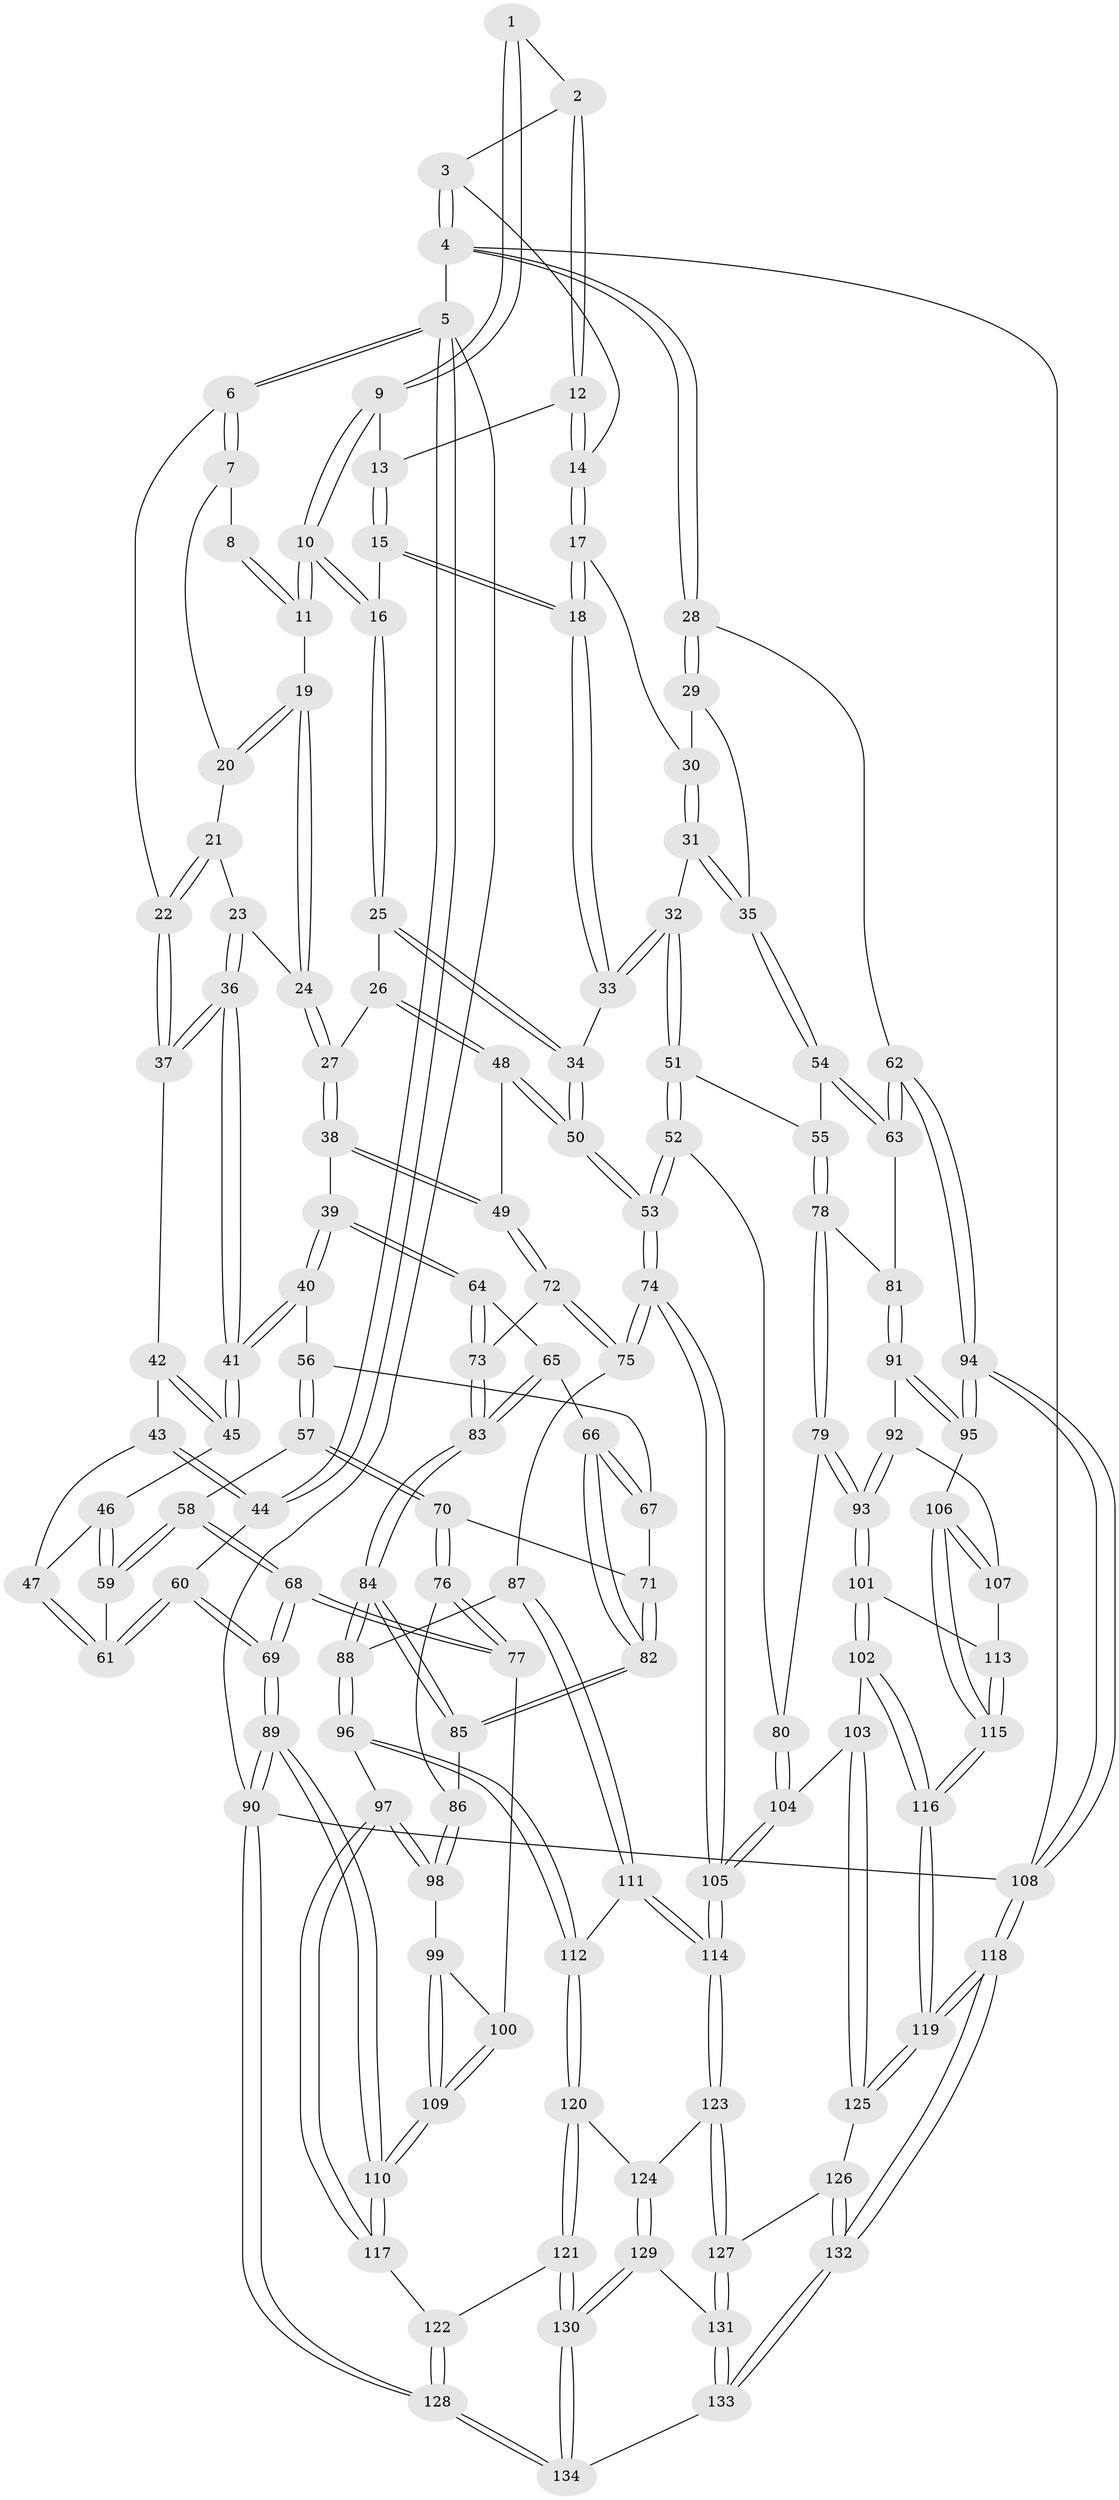 // coarse degree distribution, {3: 0.0967741935483871, 4: 0.3978494623655914, 6: 0.16129032258064516, 5: 0.3225806451612903, 7: 0.010752688172043012, 2: 0.010752688172043012}
// Generated by graph-tools (version 1.1) at 2025/24/03/03/25 07:24:35]
// undirected, 134 vertices, 332 edges
graph export_dot {
graph [start="1"]
  node [color=gray90,style=filled];
  1 [pos="+0.5630380065254299+0"];
  2 [pos="+0.6081740455299548+0"];
  3 [pos="+0.9157676586556595+0"];
  4 [pos="+1+0"];
  5 [pos="+0+0"];
  6 [pos="+0.14885877953830756+0"];
  7 [pos="+0.1774415605103783+0"];
  8 [pos="+0.525286715441739+0"];
  9 [pos="+0.5618074587660593+0"];
  10 [pos="+0.5163629176856922+0.06934635309517308"];
  11 [pos="+0.42224332238285717+0.06192723336705349"];
  12 [pos="+0.6901083642522368+0.036101812642451145"];
  13 [pos="+0.6431598933919181+0.049638525898628785"];
  14 [pos="+0.8230564184076862+0.05705889088013014"];
  15 [pos="+0.6462495318725395+0.13771741375946442"];
  16 [pos="+0.5211308968965837+0.0852805634196901"];
  17 [pos="+0.8234213166318634+0.07754650674792361"];
  18 [pos="+0.6755941442340038+0.1774735919508088"];
  19 [pos="+0.39149791086706975+0.06608405736279499"];
  20 [pos="+0.18191636799716507+0"];
  21 [pos="+0.27608375696075005+0.08851722407032529"];
  22 [pos="+0.15040529888855572+0.17816689659155002"];
  23 [pos="+0.34510370638855387+0.17096202140083125"];
  24 [pos="+0.35638210152020516+0.168945987009138"];
  25 [pos="+0.48349142890039204+0.2080320759686713"];
  26 [pos="+0.47519537955513946+0.20939965449792727"];
  27 [pos="+0.41908545964152005+0.20575062227310703"];
  28 [pos="+1+0.10912212398467358"];
  29 [pos="+0.9304414462333654+0.1452292616170548"];
  30 [pos="+0.8280293076304635+0.08311796932775091"];
  31 [pos="+0.8251314976622786+0.2964807021772006"];
  32 [pos="+0.7332740071005447+0.30397377353639904"];
  33 [pos="+0.6613127020432249+0.23278764333050592"];
  34 [pos="+0.5769588454088705+0.26352622108996543"];
  35 [pos="+0.909723082222415+0.3315359212388562"];
  36 [pos="+0.28922434914073053+0.2097372385899127"];
  37 [pos="+0.15037454422186514+0.17835512601055076"];
  38 [pos="+0.3554179012398198+0.4007353046619848"];
  39 [pos="+0.3475041149374917+0.4014399177882709"];
  40 [pos="+0.2902135572670659+0.38750471460723424"];
  41 [pos="+0.2855864244171178+0.38073395539602795"];
  42 [pos="+0.1500569310792925+0.17863987227414016"];
  43 [pos="+0.10711754195128691+0.17811453198476715"];
  44 [pos="+0+0"];
  45 [pos="+0.1407487739204571+0.3135942403416738"];
  46 [pos="+0.1189213096827342+0.3273882116169759"];
  47 [pos="+0+0.30671661734397043"];
  48 [pos="+0.42867855828503576+0.41802497932651356"];
  49 [pos="+0.42502230221348375+0.4177045070356978"];
  50 [pos="+0.5250404391166864+0.44483904404286795"];
  51 [pos="+0.7026999487627783+0.44018353251141035"];
  52 [pos="+0.6346978607112262+0.5221010132165467"];
  53 [pos="+0.5906678578092904+0.5261300907021048"];
  54 [pos="+0.965028441421932+0.39055003258105414"];
  55 [pos="+0.8583481938738865+0.4361354036982871"];
  56 [pos="+0.2854824920734158+0.393028846862725"];
  57 [pos="+0.11529202185903299+0.463420798805471"];
  58 [pos="+0.09485186780849637+0.4580217623324837"];
  59 [pos="+0.09208948515332945+0.44742524632654784"];
  60 [pos="+0+0.3135745327839899"];
  61 [pos="+0+0.3204425325347718"];
  62 [pos="+1+0.4359181989219109"];
  63 [pos="+1+0.4293821886721373"];
  64 [pos="+0.3410269375191408+0.46523884775952695"];
  65 [pos="+0.29811270662098494+0.5436946316952749"];
  66 [pos="+0.280507369578234+0.5448514626640344"];
  67 [pos="+0.2579336665782282+0.45683272565416927"];
  68 [pos="+0+0.5891995190514443"];
  69 [pos="+0+0.6292742038260193"];
  70 [pos="+0.1807644020190653+0.5304233190818526"];
  71 [pos="+0.20959036919849006+0.517789146008655"];
  72 [pos="+0.3857869437262679+0.5647486990000534"];
  73 [pos="+0.3530526471747494+0.5685000459075283"];
  74 [pos="+0.5460027816366897+0.6034347489998297"];
  75 [pos="+0.5092532116483997+0.6156215769314947"];
  76 [pos="+0.16499173553718016+0.5897760777189686"];
  77 [pos="+0.10887804250567351+0.6308485721092146"];
  78 [pos="+0.8048461685726656+0.5367218455913477"];
  79 [pos="+0.7275662878835903+0.5747154169809197"];
  80 [pos="+0.6983591262603893+0.5631498200984419"];
  81 [pos="+0.9197655432939218+0.5532481618225532"];
  82 [pos="+0.2619098491024879+0.5637198369617408"];
  83 [pos="+0.34409350373214487+0.577018543909897"];
  84 [pos="+0.3300495163720952+0.6132077988452449"];
  85 [pos="+0.2605922912118365+0.5835263077886477"];
  86 [pos="+0.23070005490022596+0.6084435203004187"];
  87 [pos="+0.4970437135810358+0.6240650069474071"];
  88 [pos="+0.3376697770010524+0.6605542393806231"];
  89 [pos="+0+1"];
  90 [pos="+0+1"];
  91 [pos="+0.8843821482981221+0.6256244519384285"];
  92 [pos="+0.8544783644176382+0.6493214333732048"];
  93 [pos="+0.8085259329782176+0.659672836586699"];
  94 [pos="+1+0.668747927084803"];
  95 [pos="+1+0.7103455016970907"];
  96 [pos="+0.2979648692617689+0.733072134800441"];
  97 [pos="+0.2966088090747359+0.7334426404991691"];
  98 [pos="+0.2691205118019496+0.7189979954332274"];
  99 [pos="+0.24452079764226084+0.7166089820238011"];
  100 [pos="+0.11929015661603287+0.6513991807401617"];
  101 [pos="+0.8018915216429021+0.6879657188678231"];
  102 [pos="+0.741762915944895+0.7858339651701978"];
  103 [pos="+0.7245470254014184+0.7886703262769416"];
  104 [pos="+0.6919636661514256+0.7784173103198877"];
  105 [pos="+0.5901272936502491+0.7743101799662697"];
  106 [pos="+0.9920117166183717+0.7409077967843982"];
  107 [pos="+0.9029057342649837+0.704185125811213"];
  108 [pos="+1+1"];
  109 [pos="+0.10704258788060741+0.787908923539975"];
  110 [pos="+0.05464677951686844+0.8922935483752912"];
  111 [pos="+0.4295997643340663+0.7341825136710698"];
  112 [pos="+0.38027551811686644+0.771911851915982"];
  113 [pos="+0.8747605796883686+0.7606359922960977"];
  114 [pos="+0.5736801714983019+0.7974054597368919"];
  115 [pos="+0.9023489553937469+0.835656931624805"];
  116 [pos="+0.8816495441610501+0.8843788078803417"];
  117 [pos="+0.24481635353853323+0.8520825355310327"];
  118 [pos="+1+1"];
  119 [pos="+0.9167777407019689+1"];
  120 [pos="+0.4355520545664649+0.868127037342451"];
  121 [pos="+0.3884786328063039+0.9115866816841083"];
  122 [pos="+0.2881838373834935+0.900659400728928"];
  123 [pos="+0.5504602549882638+0.8436493150909532"];
  124 [pos="+0.49031412957548354+0.8709717153787815"];
  125 [pos="+0.6979054749884047+0.924490123097235"];
  126 [pos="+0.6708702444704795+0.9317470074891127"];
  127 [pos="+0.6030707224359896+0.909003287451422"];
  128 [pos="+0.1761023271534159+1"];
  129 [pos="+0.4961730900161787+0.9185563046513624"];
  130 [pos="+0.3820549824046895+1"];
  131 [pos="+0.5653335033410326+1"];
  132 [pos="+0.6105011929046771+1"];
  133 [pos="+0.5766094930715308+1"];
  134 [pos="+0.38156619428273086+1"];
  1 -- 2;
  1 -- 9;
  1 -- 9;
  2 -- 3;
  2 -- 12;
  2 -- 12;
  3 -- 4;
  3 -- 4;
  3 -- 14;
  4 -- 5;
  4 -- 28;
  4 -- 28;
  4 -- 108;
  5 -- 6;
  5 -- 6;
  5 -- 44;
  5 -- 44;
  5 -- 90;
  6 -- 7;
  6 -- 7;
  6 -- 22;
  7 -- 8;
  7 -- 20;
  8 -- 11;
  8 -- 11;
  9 -- 10;
  9 -- 10;
  9 -- 13;
  10 -- 11;
  10 -- 11;
  10 -- 16;
  10 -- 16;
  11 -- 19;
  12 -- 13;
  12 -- 14;
  12 -- 14;
  13 -- 15;
  13 -- 15;
  14 -- 17;
  14 -- 17;
  15 -- 16;
  15 -- 18;
  15 -- 18;
  16 -- 25;
  16 -- 25;
  17 -- 18;
  17 -- 18;
  17 -- 30;
  18 -- 33;
  18 -- 33;
  19 -- 20;
  19 -- 20;
  19 -- 24;
  19 -- 24;
  20 -- 21;
  21 -- 22;
  21 -- 22;
  21 -- 23;
  22 -- 37;
  22 -- 37;
  23 -- 24;
  23 -- 36;
  23 -- 36;
  24 -- 27;
  24 -- 27;
  25 -- 26;
  25 -- 34;
  25 -- 34;
  26 -- 27;
  26 -- 48;
  26 -- 48;
  27 -- 38;
  27 -- 38;
  28 -- 29;
  28 -- 29;
  28 -- 62;
  29 -- 30;
  29 -- 35;
  30 -- 31;
  30 -- 31;
  31 -- 32;
  31 -- 35;
  31 -- 35;
  32 -- 33;
  32 -- 33;
  32 -- 51;
  32 -- 51;
  33 -- 34;
  34 -- 50;
  34 -- 50;
  35 -- 54;
  35 -- 54;
  36 -- 37;
  36 -- 37;
  36 -- 41;
  36 -- 41;
  37 -- 42;
  38 -- 39;
  38 -- 49;
  38 -- 49;
  39 -- 40;
  39 -- 40;
  39 -- 64;
  39 -- 64;
  40 -- 41;
  40 -- 41;
  40 -- 56;
  41 -- 45;
  41 -- 45;
  42 -- 43;
  42 -- 45;
  42 -- 45;
  43 -- 44;
  43 -- 44;
  43 -- 47;
  44 -- 60;
  45 -- 46;
  46 -- 47;
  46 -- 59;
  46 -- 59;
  47 -- 61;
  47 -- 61;
  48 -- 49;
  48 -- 50;
  48 -- 50;
  49 -- 72;
  49 -- 72;
  50 -- 53;
  50 -- 53;
  51 -- 52;
  51 -- 52;
  51 -- 55;
  52 -- 53;
  52 -- 53;
  52 -- 80;
  53 -- 74;
  53 -- 74;
  54 -- 55;
  54 -- 63;
  54 -- 63;
  55 -- 78;
  55 -- 78;
  56 -- 57;
  56 -- 57;
  56 -- 67;
  57 -- 58;
  57 -- 70;
  57 -- 70;
  58 -- 59;
  58 -- 59;
  58 -- 68;
  58 -- 68;
  59 -- 61;
  60 -- 61;
  60 -- 61;
  60 -- 69;
  60 -- 69;
  62 -- 63;
  62 -- 63;
  62 -- 94;
  62 -- 94;
  63 -- 81;
  64 -- 65;
  64 -- 73;
  64 -- 73;
  65 -- 66;
  65 -- 83;
  65 -- 83;
  66 -- 67;
  66 -- 67;
  66 -- 82;
  66 -- 82;
  67 -- 71;
  68 -- 69;
  68 -- 69;
  68 -- 77;
  68 -- 77;
  69 -- 89;
  69 -- 89;
  70 -- 71;
  70 -- 76;
  70 -- 76;
  71 -- 82;
  71 -- 82;
  72 -- 73;
  72 -- 75;
  72 -- 75;
  73 -- 83;
  73 -- 83;
  74 -- 75;
  74 -- 75;
  74 -- 105;
  74 -- 105;
  75 -- 87;
  76 -- 77;
  76 -- 77;
  76 -- 86;
  77 -- 100;
  78 -- 79;
  78 -- 79;
  78 -- 81;
  79 -- 80;
  79 -- 93;
  79 -- 93;
  80 -- 104;
  80 -- 104;
  81 -- 91;
  81 -- 91;
  82 -- 85;
  82 -- 85;
  83 -- 84;
  83 -- 84;
  84 -- 85;
  84 -- 85;
  84 -- 88;
  84 -- 88;
  85 -- 86;
  86 -- 98;
  86 -- 98;
  87 -- 88;
  87 -- 111;
  87 -- 111;
  88 -- 96;
  88 -- 96;
  89 -- 90;
  89 -- 90;
  89 -- 110;
  89 -- 110;
  90 -- 128;
  90 -- 128;
  90 -- 108;
  91 -- 92;
  91 -- 95;
  91 -- 95;
  92 -- 93;
  92 -- 93;
  92 -- 107;
  93 -- 101;
  93 -- 101;
  94 -- 95;
  94 -- 95;
  94 -- 108;
  94 -- 108;
  95 -- 106;
  96 -- 97;
  96 -- 112;
  96 -- 112;
  97 -- 98;
  97 -- 98;
  97 -- 117;
  97 -- 117;
  98 -- 99;
  99 -- 100;
  99 -- 109;
  99 -- 109;
  100 -- 109;
  100 -- 109;
  101 -- 102;
  101 -- 102;
  101 -- 113;
  102 -- 103;
  102 -- 116;
  102 -- 116;
  103 -- 104;
  103 -- 125;
  103 -- 125;
  104 -- 105;
  104 -- 105;
  105 -- 114;
  105 -- 114;
  106 -- 107;
  106 -- 107;
  106 -- 115;
  106 -- 115;
  107 -- 113;
  108 -- 118;
  108 -- 118;
  109 -- 110;
  109 -- 110;
  110 -- 117;
  110 -- 117;
  111 -- 112;
  111 -- 114;
  111 -- 114;
  112 -- 120;
  112 -- 120;
  113 -- 115;
  113 -- 115;
  114 -- 123;
  114 -- 123;
  115 -- 116;
  115 -- 116;
  116 -- 119;
  116 -- 119;
  117 -- 122;
  118 -- 119;
  118 -- 119;
  118 -- 132;
  118 -- 132;
  119 -- 125;
  119 -- 125;
  120 -- 121;
  120 -- 121;
  120 -- 124;
  121 -- 122;
  121 -- 130;
  121 -- 130;
  122 -- 128;
  122 -- 128;
  123 -- 124;
  123 -- 127;
  123 -- 127;
  124 -- 129;
  124 -- 129;
  125 -- 126;
  126 -- 127;
  126 -- 132;
  126 -- 132;
  127 -- 131;
  127 -- 131;
  128 -- 134;
  128 -- 134;
  129 -- 130;
  129 -- 130;
  129 -- 131;
  130 -- 134;
  130 -- 134;
  131 -- 133;
  131 -- 133;
  132 -- 133;
  132 -- 133;
  133 -- 134;
}
